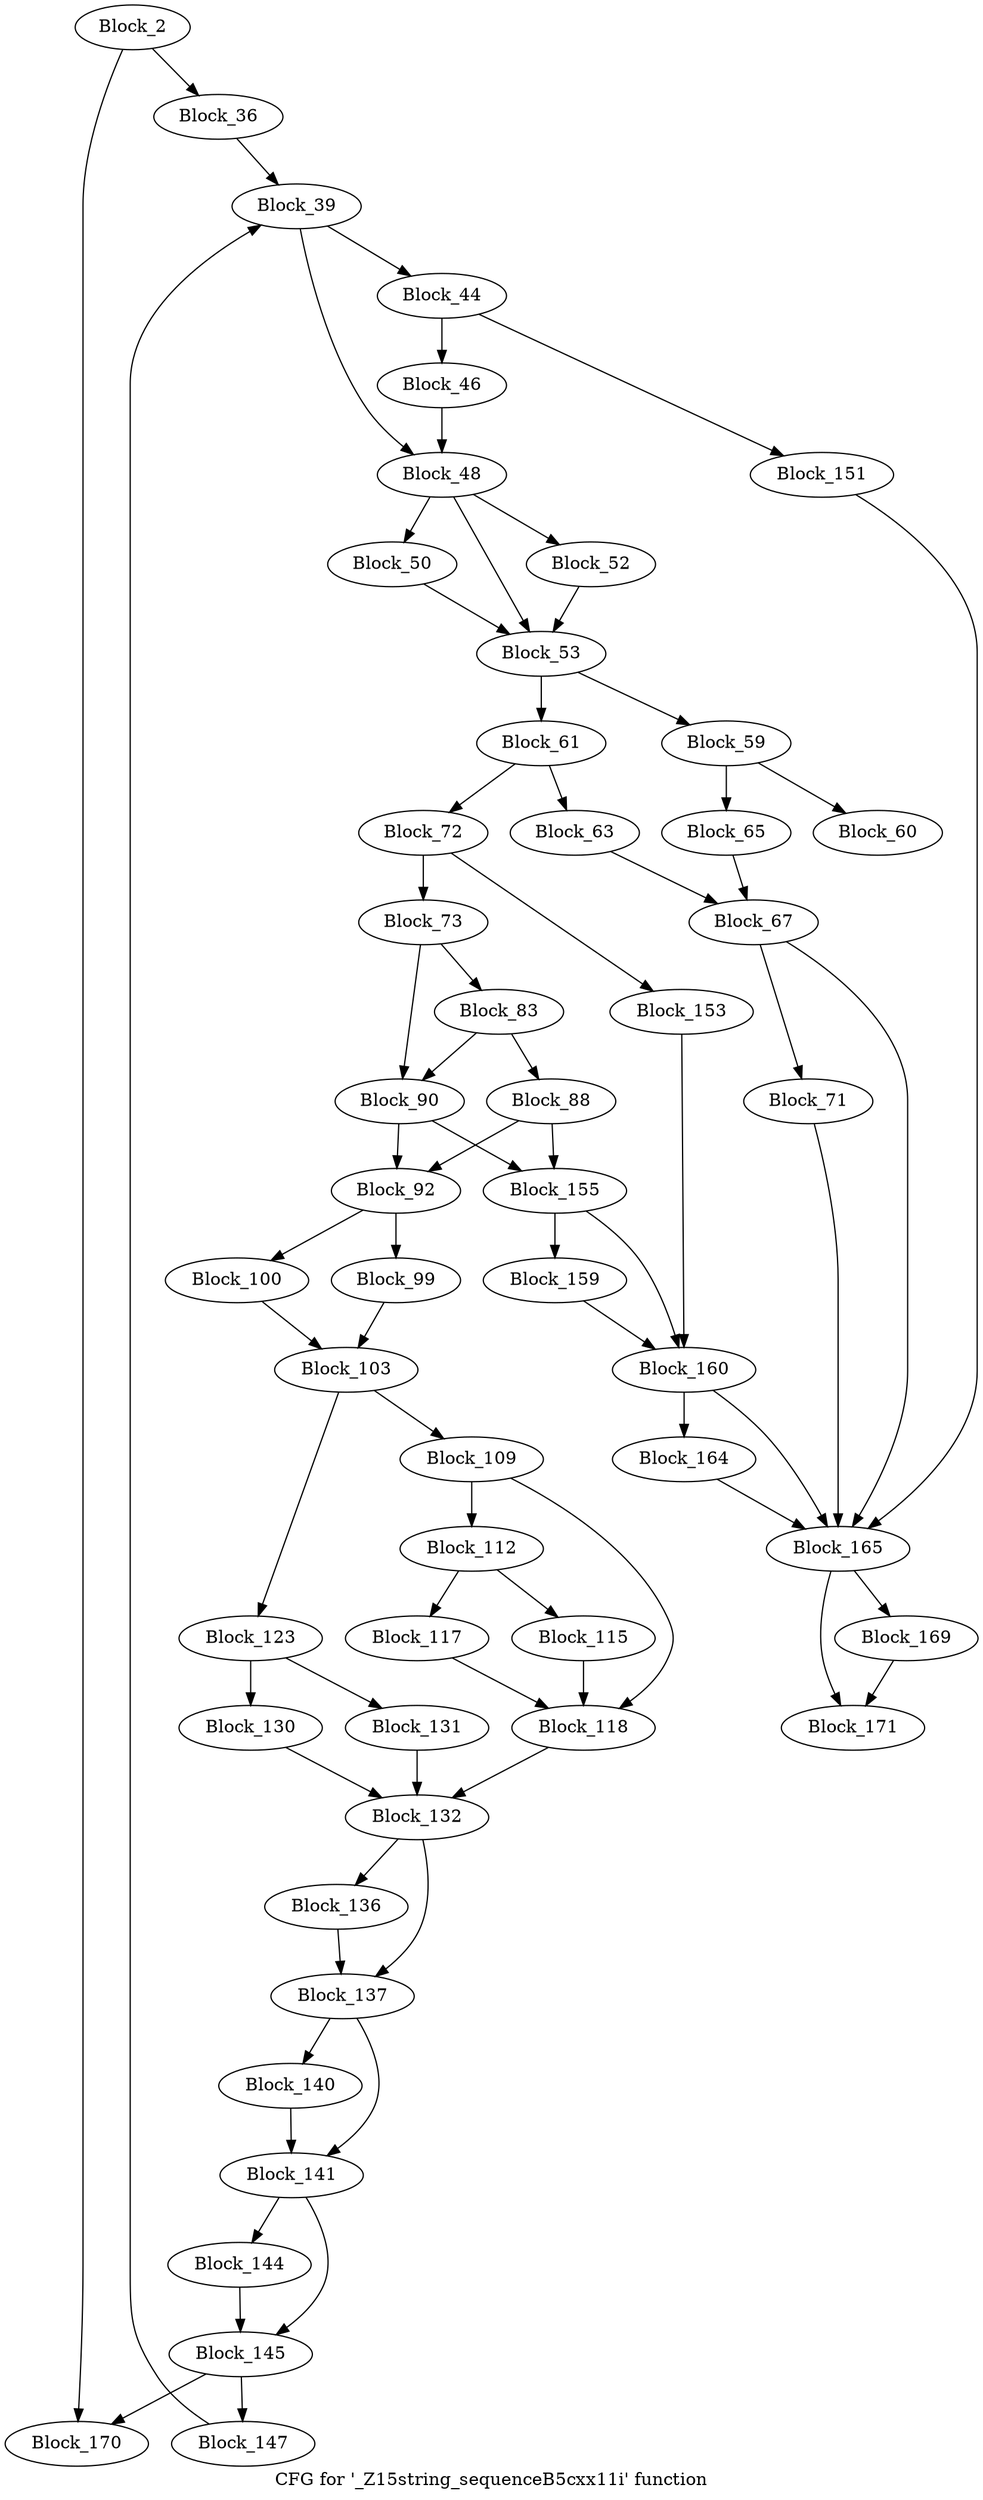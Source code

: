 digraph "CFG for '_Z15string_sequenceB5cxx11i' function" {
	label="CFG for '_Z15string_sequenceB5cxx11i' function";

	block_2 [label="Block_2"];
	block_2:s0 -> block_170;
	block_2:s1 -> block_36;
	block_36 [label="Block_36"];
	block_36 -> block_39;
	block_39 [label="Block_39"];
	block_39:s0 -> block_44;
	block_39:s1 -> block_48;
	block_44 [label="Block_44"];
	block_44 -> block_46;
	block_44 -> block_151;
	block_46 [label="Block_46"];
	block_46 -> block_48;
	block_48 [label="Block_48"];
	block_48:s0 -> block_52;
	block_48:s1 -> block_50;
	block_48:s2 -> block_53;
	block_50 [label="Block_50"];
	block_50 -> block_53;
	block_52 [label="Block_52"];
	block_52 -> block_53;
	block_53 [label="Block_53"];
	block_53:s0 -> block_59;
	block_53:s1 -> block_61;
	block_59 [label="Block_59"];
	block_59 -> block_60;
	block_59 -> block_65;
	block_60 [label="Block_60"];
	block_61 [label="Block_61"];
	block_61 -> block_72;
	block_61 -> block_63;
	block_63 [label="Block_63"];
	block_63 -> block_67;
	block_65 [label="Block_65"];
	block_65 -> block_67;
	block_67 [label="Block_67"];
	block_67:s0 -> block_165;
	block_67:s1 -> block_71;
	block_71 [label="Block_71"];
	block_71 -> block_165;
	block_72 [label="Block_72"];
	block_72 -> block_73;
	block_72 -> block_153;
	block_73 [label="Block_73"];
	block_73:s0 -> block_83;
	block_73:s1 -> block_90;
	block_83 [label="Block_83"];
	block_83:s0 -> block_90;
	block_83:s1 -> block_88;
	block_88 [label="Block_88"];
	block_88 -> block_92;
	block_88 -> block_155;
	block_90 [label="Block_90"];
	block_90 -> block_92;
	block_90 -> block_155;
	block_92 [label="Block_92"];
	block_92:s0 -> block_99;
	block_92:s1 -> block_100;
	block_99 [label="Block_99"];
	block_99 -> block_103;
	block_100 [label="Block_100"];
	block_100 -> block_103;
	block_103 [label="Block_103"];
	block_103:s0 -> block_109;
	block_103:s1 -> block_123;
	block_109 [label="Block_109"];
	block_109:s0 -> block_118;
	block_109:s1 -> block_112;
	block_112 [label="Block_112"];
	block_112:s0 -> block_115;
	block_112:s1 -> block_117;
	block_115 [label="Block_115"];
	block_115 -> block_118;
	block_117 [label="Block_117"];
	block_117 -> block_118;
	block_118 [label="Block_118"];
	block_118 -> block_132;
	block_123 [label="Block_123"];
	block_123:s0 -> block_131;
	block_123:s1 -> block_130;
	block_130 [label="Block_130"];
	block_130 -> block_132;
	block_131 [label="Block_131"];
	block_131 -> block_132;
	block_132 [label="Block_132"];
	block_132:s0 -> block_137;
	block_132:s1 -> block_136;
	block_136 [label="Block_136"];
	block_136 -> block_137;
	block_137 [label="Block_137"];
	block_137:s0 -> block_141;
	block_137:s1 -> block_140;
	block_140 [label="Block_140"];
	block_140 -> block_141;
	block_141 [label="Block_141"];
	block_141:s0 -> block_145;
	block_141:s1 -> block_144;
	block_144 [label="Block_144"];
	block_144 -> block_145;
	block_145 [label="Block_145"];
	block_145:s0 -> block_170;
	block_145:s1 -> block_147;
	block_147 [label="Block_147"];
	block_147 -> block_39;
	block_151 [label="Block_151"];
	block_151 -> block_165;
	block_153 [label="Block_153"];
	block_153 -> block_160;
	block_155 [label="Block_155"];
	block_155:s0 -> block_160;
	block_155:s1 -> block_159;
	block_159 [label="Block_159"];
	block_159 -> block_160;
	block_160 [label="Block_160"];
	block_160:s0 -> block_165;
	block_160:s1 -> block_164;
	block_164 [label="Block_164"];
	block_164 -> block_165;
	block_165 [label="Block_165"];
	block_165:s0 -> block_171;
	block_165:s1 -> block_169;
	block_169 [label="Block_169"];
	block_169 -> block_171;
	block_170 [label="Block_170"];
	block_171 [label="Block_171"];
}
